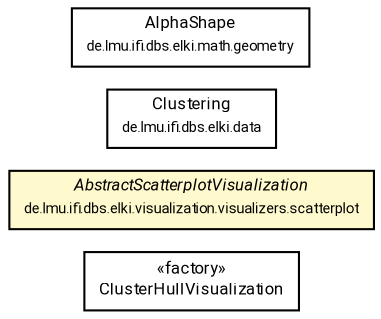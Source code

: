 #!/usr/local/bin/dot
#
# Class diagram 
# Generated by UMLGraph version R5_7_2-60-g0e99a6 (http://www.spinellis.gr/umlgraph/)
#

digraph G {
	graph [fontnames="svg"]
	edge [fontname="Roboto",fontsize=7,labelfontname="Roboto",labelfontsize=7,color="black"];
	node [fontname="Roboto",fontcolor="black",fontsize=8,shape=plaintext,margin=0,width=0,height=0];
	nodesep=0.15;
	ranksep=0.25;
	rankdir=LR;
	// de.lmu.ifi.dbs.elki.visualization.visualizers.scatterplot.cluster.ClusterHullVisualization
	c2573530 [label=<<table title="de.lmu.ifi.dbs.elki.visualization.visualizers.scatterplot.cluster.ClusterHullVisualization" border="0" cellborder="1" cellspacing="0" cellpadding="2" href="ClusterHullVisualization.html" target="_parent">
		<tr><td><table border="0" cellspacing="0" cellpadding="1">
		<tr><td align="center" balign="center"> &#171;factory&#187; </td></tr>
		<tr><td align="center" balign="center"> <font face="Roboto">ClusterHullVisualization</font> </td></tr>
		</table></td></tr>
		</table>>, URL="ClusterHullVisualization.html"];
	// de.lmu.ifi.dbs.elki.visualization.visualizers.scatterplot.AbstractScatterplotVisualization
	c2573551 [label=<<table title="de.lmu.ifi.dbs.elki.visualization.visualizers.scatterplot.AbstractScatterplotVisualization" border="0" cellborder="1" cellspacing="0" cellpadding="2" bgcolor="LemonChiffon" href="../AbstractScatterplotVisualization.html" target="_parent">
		<tr><td><table border="0" cellspacing="0" cellpadding="1">
		<tr><td align="center" balign="center"> <font face="Roboto"><i>AbstractScatterplotVisualization</i></font> </td></tr>
		<tr><td align="center" balign="center"> <font face="Roboto" point-size="7.0">de.lmu.ifi.dbs.elki.visualization.visualizers.scatterplot</font> </td></tr>
		</table></td></tr>
		</table>>, URL="../AbstractScatterplotVisualization.html"];
	// de.lmu.ifi.dbs.elki.data.Clustering<M extends de.lmu.ifi.dbs.elki.data.model.Model>
	c2573718 [label=<<table title="de.lmu.ifi.dbs.elki.data.Clustering" border="0" cellborder="1" cellspacing="0" cellpadding="2" href="../../../../data/Clustering.html" target="_parent">
		<tr><td><table border="0" cellspacing="0" cellpadding="1">
		<tr><td align="center" balign="center"> <font face="Roboto">Clustering</font> </td></tr>
		<tr><td align="center" balign="center"> <font face="Roboto" point-size="7.0">de.lmu.ifi.dbs.elki.data</font> </td></tr>
		</table></td></tr>
		</table>>, URL="../../../../data/Clustering.html"];
	// de.lmu.ifi.dbs.elki.math.geometry.AlphaShape
	c2575041 [label=<<table title="de.lmu.ifi.dbs.elki.math.geometry.AlphaShape" border="0" cellborder="1" cellspacing="0" cellpadding="2" href="../../../../math/geometry/AlphaShape.html" target="_parent">
		<tr><td><table border="0" cellspacing="0" cellpadding="1">
		<tr><td align="center" balign="center"> <font face="Roboto">AlphaShape</font> </td></tr>
		<tr><td align="center" balign="center"> <font face="Roboto" point-size="7.0">de.lmu.ifi.dbs.elki.math.geometry</font> </td></tr>
		</table></td></tr>
		</table>>, URL="../../../../math/geometry/AlphaShape.html"];
}

